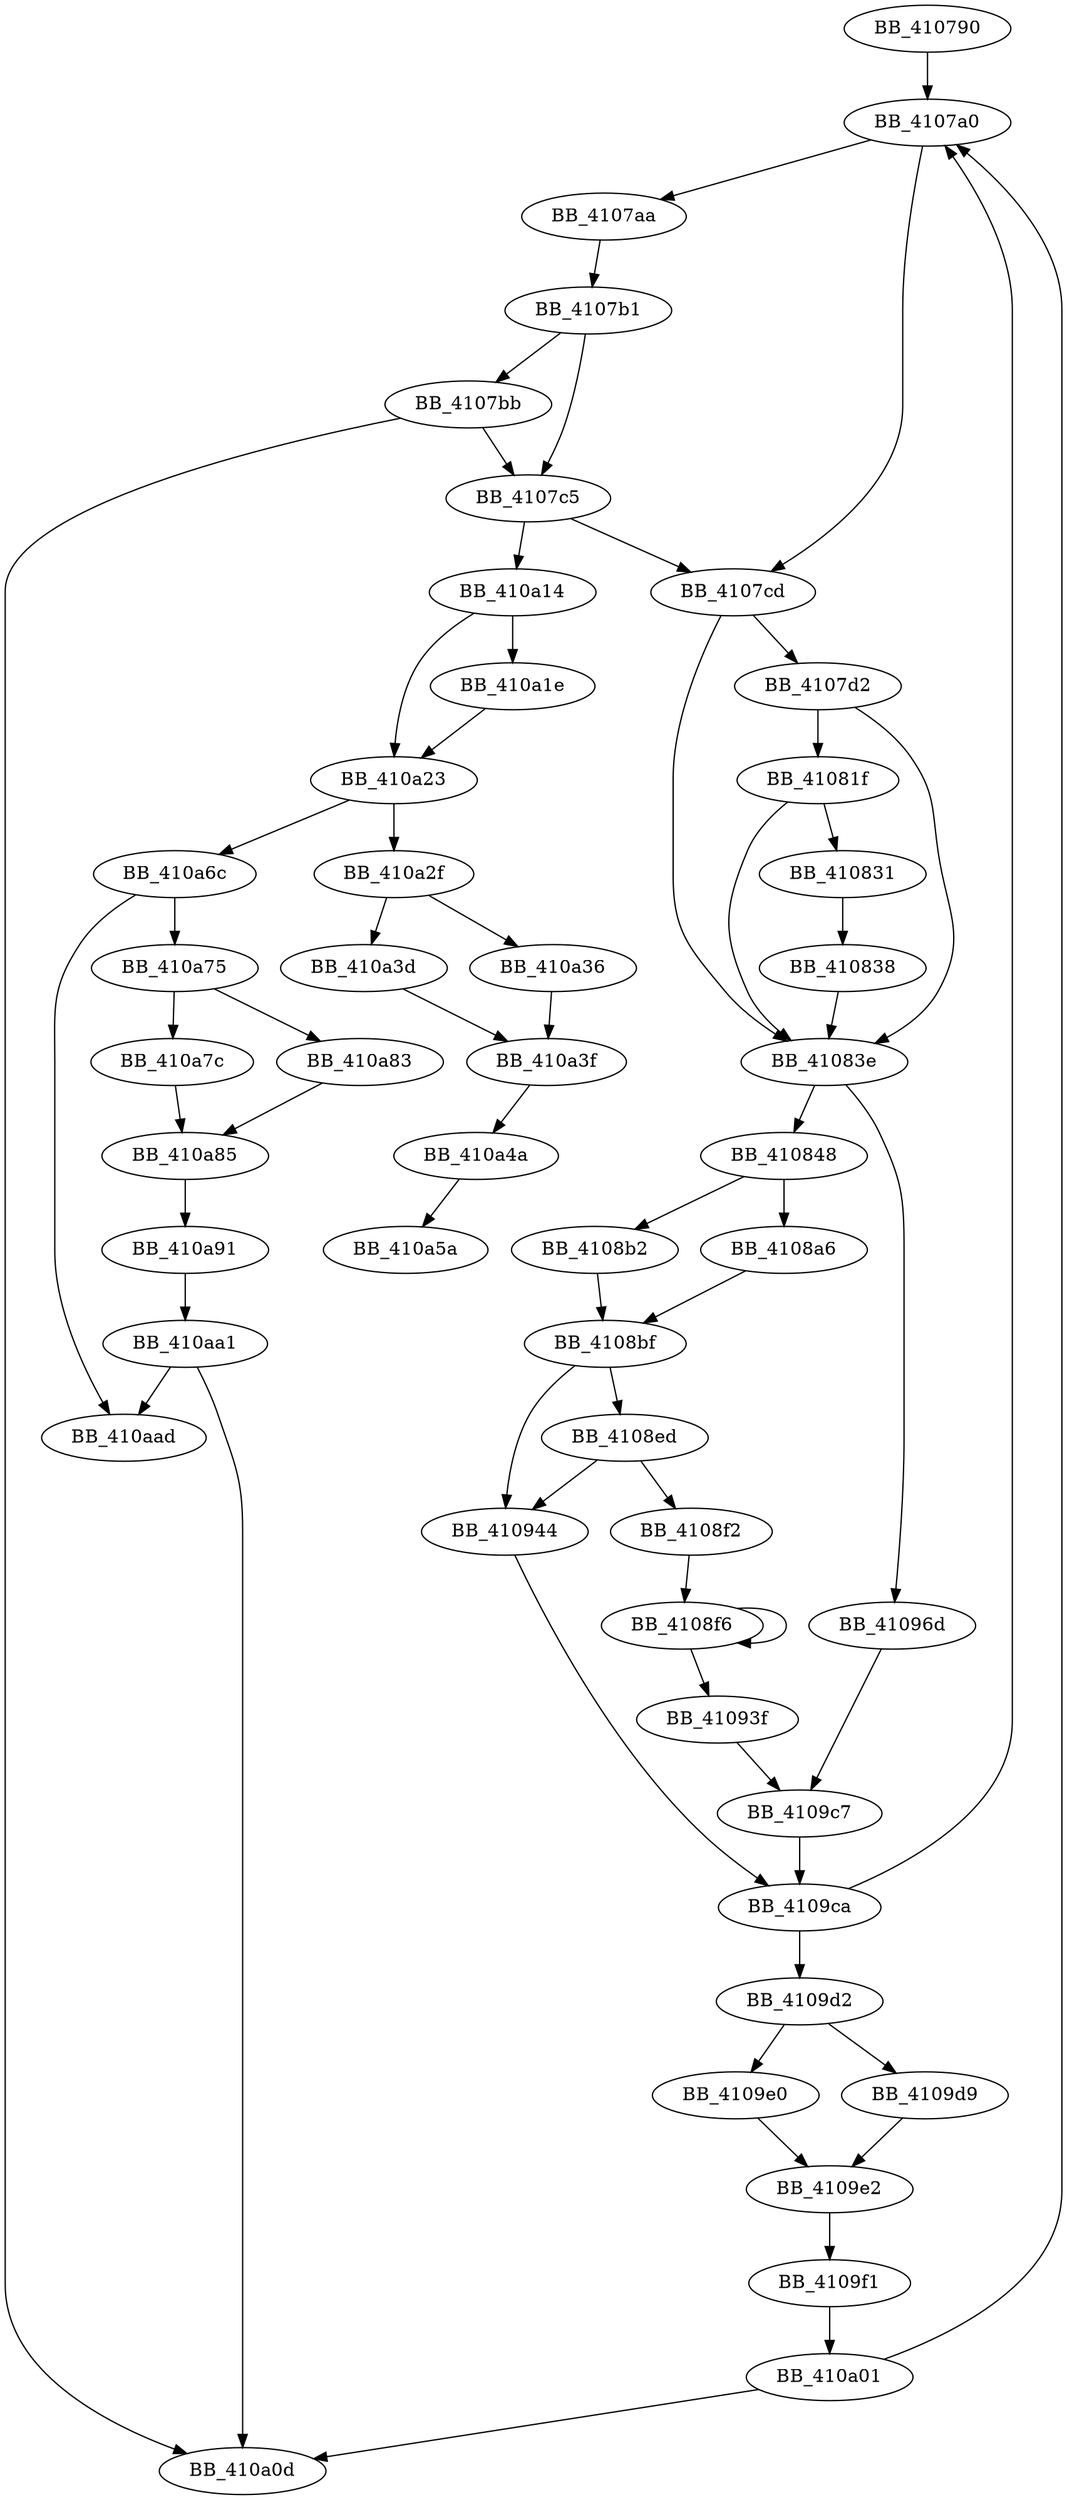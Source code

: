 DiGraph sub_410790{
BB_410790->BB_4107a0
BB_4107a0->BB_4107aa
BB_4107a0->BB_4107cd
BB_4107aa->BB_4107b1
BB_4107b1->BB_4107bb
BB_4107b1->BB_4107c5
BB_4107bb->BB_4107c5
BB_4107bb->BB_410a0d
BB_4107c5->BB_4107cd
BB_4107c5->BB_410a14
BB_4107cd->BB_4107d2
BB_4107cd->BB_41083e
BB_4107d2->BB_41081f
BB_4107d2->BB_41083e
BB_41081f->BB_410831
BB_41081f->BB_41083e
BB_410831->BB_410838
BB_410838->BB_41083e
BB_41083e->BB_410848
BB_41083e->BB_41096d
BB_410848->BB_4108a6
BB_410848->BB_4108b2
BB_4108a6->BB_4108bf
BB_4108b2->BB_4108bf
BB_4108bf->BB_4108ed
BB_4108bf->BB_410944
BB_4108ed->BB_4108f2
BB_4108ed->BB_410944
BB_4108f2->BB_4108f6
BB_4108f6->BB_4108f6
BB_4108f6->BB_41093f
BB_41093f->BB_4109c7
BB_410944->BB_4109ca
BB_41096d->BB_4109c7
BB_4109c7->BB_4109ca
BB_4109ca->BB_4107a0
BB_4109ca->BB_4109d2
BB_4109d2->BB_4109d9
BB_4109d2->BB_4109e0
BB_4109d9->BB_4109e2
BB_4109e0->BB_4109e2
BB_4109e2->BB_4109f1
BB_4109f1->BB_410a01
BB_410a01->BB_4107a0
BB_410a01->BB_410a0d
BB_410a14->BB_410a1e
BB_410a14->BB_410a23
BB_410a1e->BB_410a23
BB_410a23->BB_410a2f
BB_410a23->BB_410a6c
BB_410a2f->BB_410a36
BB_410a2f->BB_410a3d
BB_410a36->BB_410a3f
BB_410a3d->BB_410a3f
BB_410a3f->BB_410a4a
BB_410a4a->BB_410a5a
BB_410a6c->BB_410a75
BB_410a6c->BB_410aad
BB_410a75->BB_410a7c
BB_410a75->BB_410a83
BB_410a7c->BB_410a85
BB_410a83->BB_410a85
BB_410a85->BB_410a91
BB_410a91->BB_410aa1
BB_410aa1->BB_410a0d
BB_410aa1->BB_410aad
}
